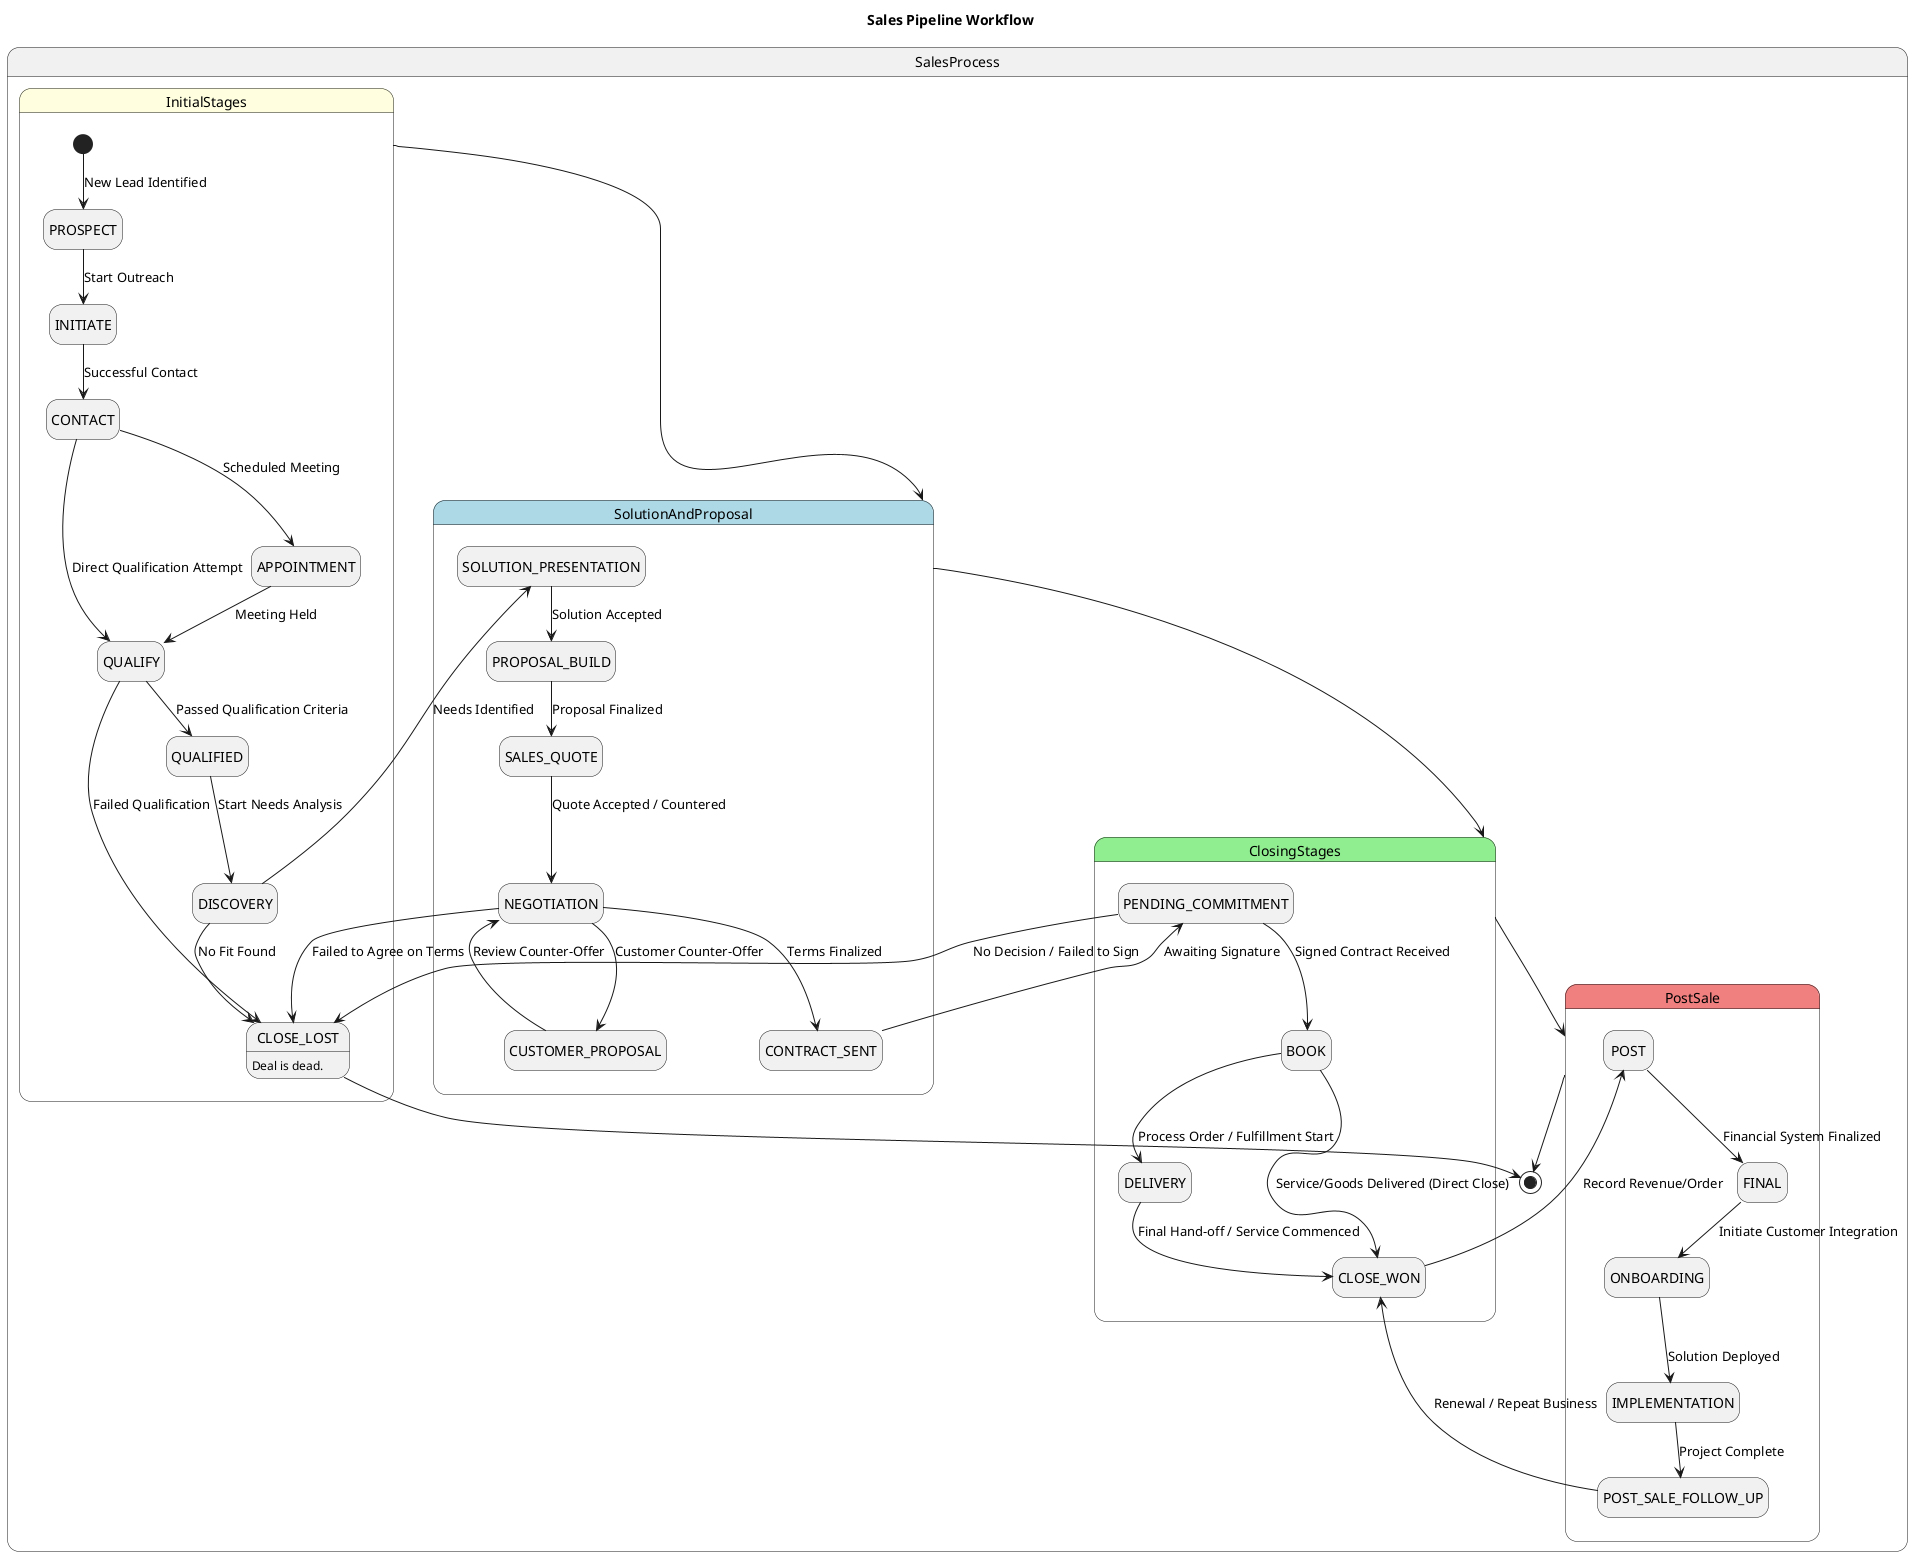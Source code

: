 @startuml
title Sales Pipeline Workflow

hide empty description

state SalesProcess {

  ' --- INITIAL STAGES ---
  state InitialStages #LightYellow {
    [*] --> PROSPECT : New Lead Identified
    PROSPECT --> INITIATE : Start Outreach
    INITIATE --> CONTACT : Successful Contact
    CONTACT --> APPOINTMENT : Scheduled Meeting
    APPOINTMENT --> QUALIFY : Meeting Held
    CONTACT --> QUALIFY : Direct Qualification Attempt

    QUALIFY --> QUALIFIED : Passed Qualification Criteria
    QUALIFIED --> DISCOVERY : Start Needs Analysis

    QUALIFY --> CLOSE_LOST : Failed Qualification
  }

  ' --- SOLUTION & PROPOSAL STAGES ---
  state SolutionAndProposal #LightBlue {
    DISCOVERY --> SOLUTION_PRESENTATION : Needs Identified
    SOLUTION_PRESENTATION --> PROPOSAL_BUILD : Solution Accepted
    PROPOSAL_BUILD --> SALES_QUOTE : Proposal Finalized
    SALES_QUOTE --> NEGOTIATION : Quote Accepted / Countered

    NEGOTIATION --> CONTRACT_SENT : Terms Finalized
    NEGOTIATION --> CUSTOMER_PROPOSAL : Customer Counter-Offer
    CUSTOMER_PROPOSAL --> NEGOTIATION : Review Counter-Offer

    DISCOVERY --> CLOSE_LOST : No Fit Found
    NEGOTIATION --> CLOSE_LOST : Failed to Agree on Terms
  }

  ' --- CLOSING STAGES ---
  state ClosingStages #LightGreen {
    CONTRACT_SENT --> PENDING_COMMITMENT : Awaiting Signature

    PENDING_COMMITMENT --> BOOK : Signed Contract Received
    PENDING_COMMITMENT --> CLOSE_LOST : No Decision / Failed to Sign

    BOOK --> DELIVERY : Process Order / Fulfillment Start
    DELIVERY --> CLOSE_WON : Final Hand-off / Service Commenced
    BOOK --> CLOSE_WON : Service/Goods Delivered (Direct Close)
  }

  ' --- POST-SALE & FINANCIAL STAGES ---
  state PostSale #LightCoral {
    CLOSE_WON --> POST : Record Revenue/Order
    POST --> FINAL : Financial System Finalized
    FINAL --> ONBOARDING : Initiate Customer Integration
    ONBOARDING --> IMPLEMENTATION : Solution Deployed
    IMPLEMENTATION --> POST_SALE_FOLLOW_UP : Project Complete

    POST_SALE_FOLLOW_UP --> CLOSE_WON : Renewal / Repeat Business
  }

  ' --- FINAL TERMINATION STATES ---
  CLOSE_LOST : Deal is dead.
  CLOSE_LOST --> [*]

  ' Map major flow between stage groups
  InitialStages -down-> SolutionAndProposal
  SolutionAndProposal -down-> ClosingStages
  ClosingStages -down-> PostSale
  PostSale -down-> [*]

}
@enduml